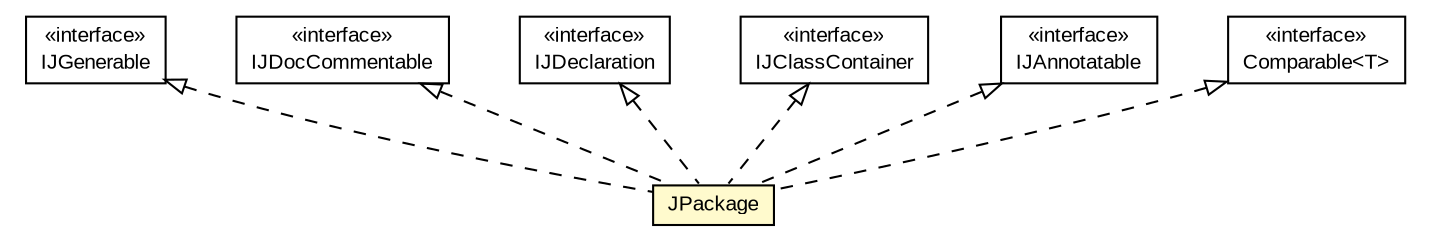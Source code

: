 #!/usr/local/bin/dot
#
# Class diagram 
# Generated by UMLGraph version 5.1 (http://www.umlgraph.org/)
#

digraph G {
	edge [fontname="arial",fontsize=10,labelfontname="arial",labelfontsize=10];
	node [fontname="arial",fontsize=10,shape=plaintext];
	nodesep=0.25;
	ranksep=0.5;
	// com.helger.jcodemodel.JPackage
	c1946 [label=<<table title="com.helger.jcodemodel.JPackage" border="0" cellborder="1" cellspacing="0" cellpadding="2" port="p" bgcolor="lemonChiffon" href="./JPackage.html">
		<tr><td><table border="0" cellspacing="0" cellpadding="1">
<tr><td align="center" balign="center"> JPackage </td></tr>
		</table></td></tr>
		</table>>, fontname="arial", fontcolor="black", fontsize=10.0];
	// com.helger.jcodemodel.IJGenerable
	c1999 [label=<<table title="com.helger.jcodemodel.IJGenerable" border="0" cellborder="1" cellspacing="0" cellpadding="2" port="p" href="./IJGenerable.html">
		<tr><td><table border="0" cellspacing="0" cellpadding="1">
<tr><td align="center" balign="center"> &#171;interface&#187; </td></tr>
<tr><td align="center" balign="center"> IJGenerable </td></tr>
		</table></td></tr>
		</table>>, fontname="arial", fontcolor="black", fontsize=10.0];
	// com.helger.jcodemodel.IJDocCommentable
	c2002 [label=<<table title="com.helger.jcodemodel.IJDocCommentable" border="0" cellborder="1" cellspacing="0" cellpadding="2" port="p" href="./IJDocCommentable.html">
		<tr><td><table border="0" cellspacing="0" cellpadding="1">
<tr><td align="center" balign="center"> &#171;interface&#187; </td></tr>
<tr><td align="center" balign="center"> IJDocCommentable </td></tr>
		</table></td></tr>
		</table>>, fontname="arial", fontcolor="black", fontsize=10.0];
	// com.helger.jcodemodel.IJDeclaration
	c2003 [label=<<table title="com.helger.jcodemodel.IJDeclaration" border="0" cellborder="1" cellspacing="0" cellpadding="2" port="p" href="./IJDeclaration.html">
		<tr><td><table border="0" cellspacing="0" cellpadding="1">
<tr><td align="center" balign="center"> &#171;interface&#187; </td></tr>
<tr><td align="center" balign="center"> IJDeclaration </td></tr>
		</table></td></tr>
		</table>>, fontname="arial", fontcolor="black", fontsize=10.0];
	// com.helger.jcodemodel.IJClassContainer
	c2004 [label=<<table title="com.helger.jcodemodel.IJClassContainer" border="0" cellborder="1" cellspacing="0" cellpadding="2" port="p" href="./IJClassContainer.html">
		<tr><td><table border="0" cellspacing="0" cellpadding="1">
<tr><td align="center" balign="center"> &#171;interface&#187; </td></tr>
<tr><td align="center" balign="center"> IJClassContainer </td></tr>
		</table></td></tr>
		</table>>, fontname="arial", fontcolor="black", fontsize=10.0];
	// com.helger.jcodemodel.IJAnnotatable
	c2007 [label=<<table title="com.helger.jcodemodel.IJAnnotatable" border="0" cellborder="1" cellspacing="0" cellpadding="2" port="p" href="./IJAnnotatable.html">
		<tr><td><table border="0" cellspacing="0" cellpadding="1">
<tr><td align="center" balign="center"> &#171;interface&#187; </td></tr>
<tr><td align="center" balign="center"> IJAnnotatable </td></tr>
		</table></td></tr>
		</table>>, fontname="arial", fontcolor="black", fontsize=10.0];
	//com.helger.jcodemodel.JPackage implements com.helger.jcodemodel.IJDeclaration
	c2003:p -> c1946:p [dir=back,arrowtail=empty,style=dashed];
	//com.helger.jcodemodel.JPackage implements com.helger.jcodemodel.IJGenerable
	c1999:p -> c1946:p [dir=back,arrowtail=empty,style=dashed];
	//com.helger.jcodemodel.JPackage implements com.helger.jcodemodel.IJClassContainer
	c2004:p -> c1946:p [dir=back,arrowtail=empty,style=dashed];
	//com.helger.jcodemodel.JPackage implements com.helger.jcodemodel.IJAnnotatable
	c2007:p -> c1946:p [dir=back,arrowtail=empty,style=dashed];
	//com.helger.jcodemodel.JPackage implements java.lang.Comparable<T>
	c2040:p -> c1946:p [dir=back,arrowtail=empty,style=dashed];
	//com.helger.jcodemodel.JPackage implements com.helger.jcodemodel.IJDocCommentable
	c2002:p -> c1946:p [dir=back,arrowtail=empty,style=dashed];
	// java.lang.Comparable<T>
	c2040 [label=<<table title="java.lang.Comparable" border="0" cellborder="1" cellspacing="0" cellpadding="2" port="p" href="http://download.oracle.com/javase/6/docs/api/java/lang/Comparable.html">
		<tr><td><table border="0" cellspacing="0" cellpadding="1">
<tr><td align="center" balign="center"> &#171;interface&#187; </td></tr>
<tr><td align="center" balign="center"> Comparable&lt;T&gt; </td></tr>
		</table></td></tr>
		</table>>, fontname="arial", fontcolor="black", fontsize=10.0];
}

